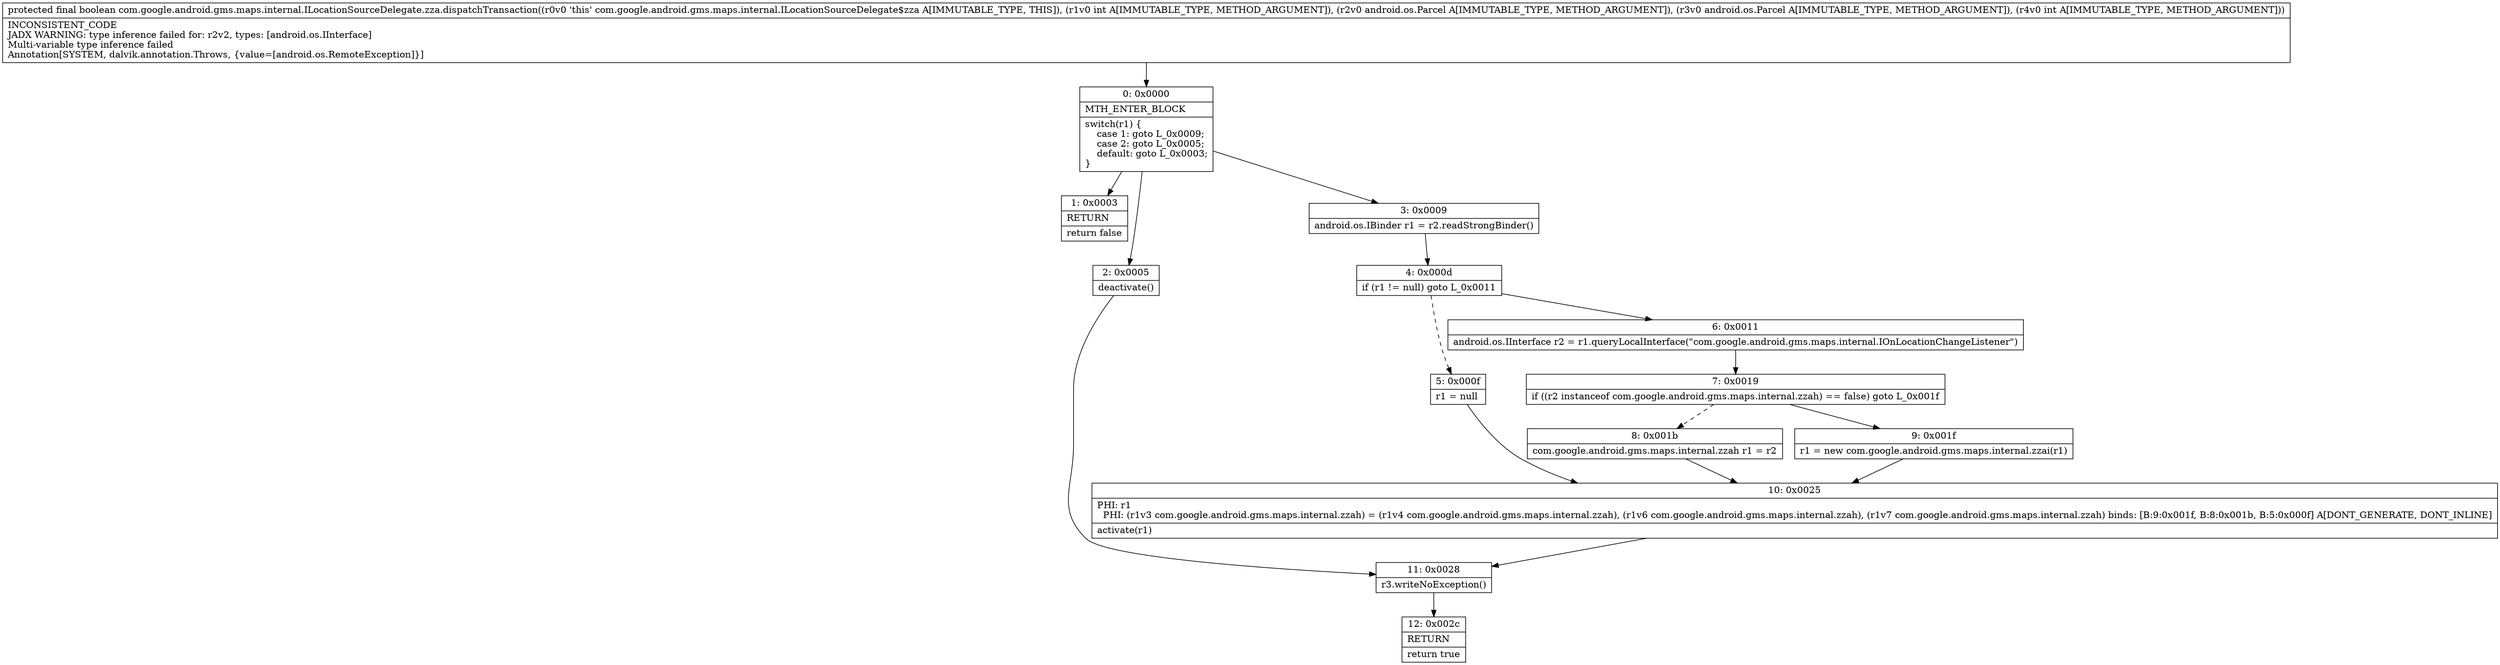 digraph "CFG forcom.google.android.gms.maps.internal.ILocationSourceDelegate.zza.dispatchTransaction(ILandroid\/os\/Parcel;Landroid\/os\/Parcel;I)Z" {
Node_0 [shape=record,label="{0\:\ 0x0000|MTH_ENTER_BLOCK\l|switch(r1) \{\l    case 1: goto L_0x0009;\l    case 2: goto L_0x0005;\l    default: goto L_0x0003;\l\}\l}"];
Node_1 [shape=record,label="{1\:\ 0x0003|RETURN\l|return false\l}"];
Node_2 [shape=record,label="{2\:\ 0x0005|deactivate()\l}"];
Node_3 [shape=record,label="{3\:\ 0x0009|android.os.IBinder r1 = r2.readStrongBinder()\l}"];
Node_4 [shape=record,label="{4\:\ 0x000d|if (r1 != null) goto L_0x0011\l}"];
Node_5 [shape=record,label="{5\:\ 0x000f|r1 = null\l}"];
Node_6 [shape=record,label="{6\:\ 0x0011|android.os.IInterface r2 = r1.queryLocalInterface(\"com.google.android.gms.maps.internal.IOnLocationChangeListener\")\l}"];
Node_7 [shape=record,label="{7\:\ 0x0019|if ((r2 instanceof com.google.android.gms.maps.internal.zzah) == false) goto L_0x001f\l}"];
Node_8 [shape=record,label="{8\:\ 0x001b|com.google.android.gms.maps.internal.zzah r1 = r2\l}"];
Node_9 [shape=record,label="{9\:\ 0x001f|r1 = new com.google.android.gms.maps.internal.zzai(r1)\l}"];
Node_10 [shape=record,label="{10\:\ 0x0025|PHI: r1 \l  PHI: (r1v3 com.google.android.gms.maps.internal.zzah) = (r1v4 com.google.android.gms.maps.internal.zzah), (r1v6 com.google.android.gms.maps.internal.zzah), (r1v7 com.google.android.gms.maps.internal.zzah) binds: [B:9:0x001f, B:8:0x001b, B:5:0x000f] A[DONT_GENERATE, DONT_INLINE]\l|activate(r1)\l}"];
Node_11 [shape=record,label="{11\:\ 0x0028|r3.writeNoException()\l}"];
Node_12 [shape=record,label="{12\:\ 0x002c|RETURN\l|return true\l}"];
MethodNode[shape=record,label="{protected final boolean com.google.android.gms.maps.internal.ILocationSourceDelegate.zza.dispatchTransaction((r0v0 'this' com.google.android.gms.maps.internal.ILocationSourceDelegate$zza A[IMMUTABLE_TYPE, THIS]), (r1v0 int A[IMMUTABLE_TYPE, METHOD_ARGUMENT]), (r2v0 android.os.Parcel A[IMMUTABLE_TYPE, METHOD_ARGUMENT]), (r3v0 android.os.Parcel A[IMMUTABLE_TYPE, METHOD_ARGUMENT]), (r4v0 int A[IMMUTABLE_TYPE, METHOD_ARGUMENT]))  | INCONSISTENT_CODE\lJADX WARNING: type inference failed for: r2v2, types: [android.os.IInterface]\lMulti\-variable type inference failed\lAnnotation[SYSTEM, dalvik.annotation.Throws, \{value=[android.os.RemoteException]\}]\l}"];
MethodNode -> Node_0;
Node_0 -> Node_1;
Node_0 -> Node_2;
Node_0 -> Node_3;
Node_2 -> Node_11;
Node_3 -> Node_4;
Node_4 -> Node_5[style=dashed];
Node_4 -> Node_6;
Node_5 -> Node_10;
Node_6 -> Node_7;
Node_7 -> Node_8[style=dashed];
Node_7 -> Node_9;
Node_8 -> Node_10;
Node_9 -> Node_10;
Node_10 -> Node_11;
Node_11 -> Node_12;
}

